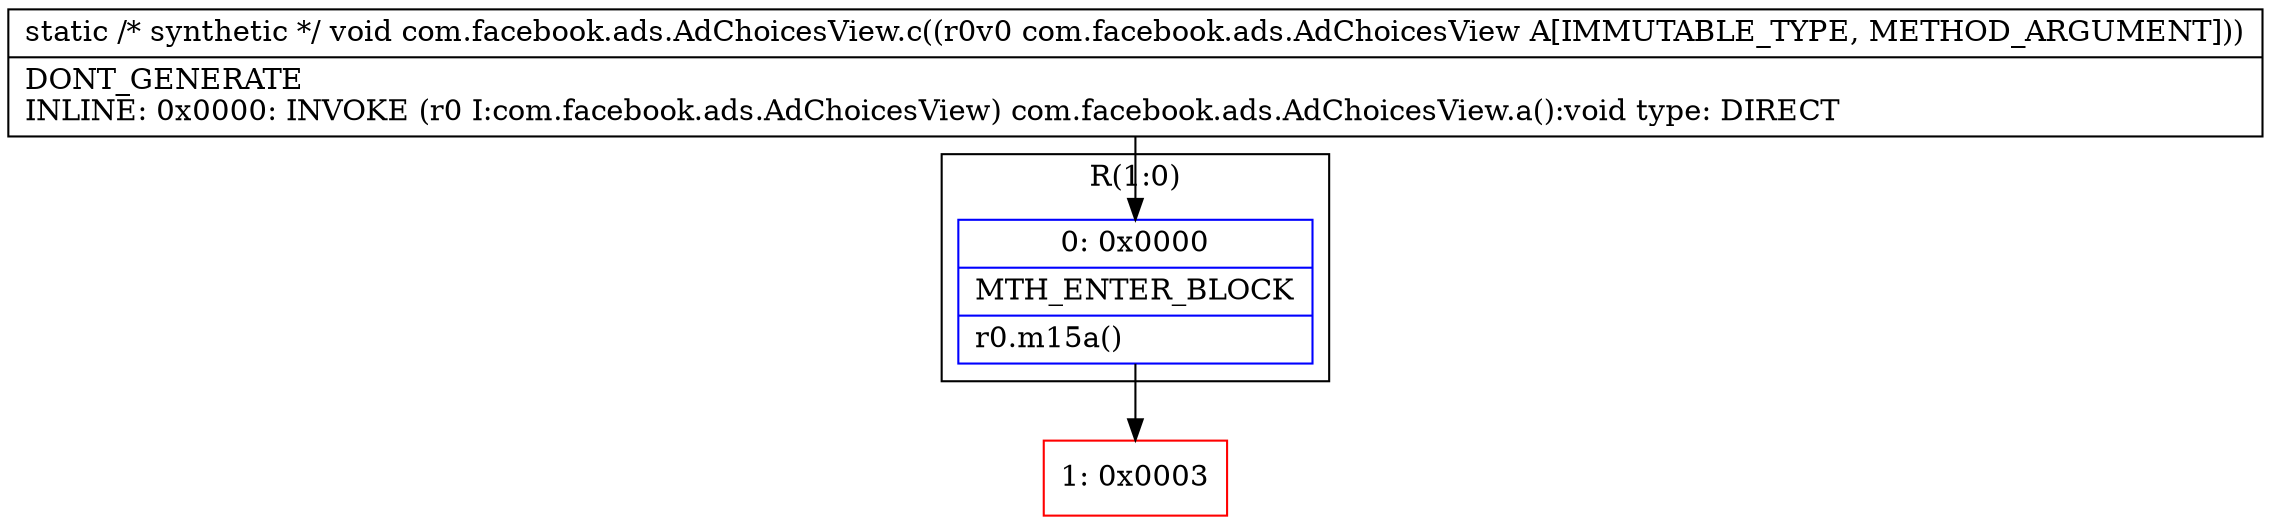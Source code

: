 digraph "CFG forcom.facebook.ads.AdChoicesView.c(Lcom\/facebook\/ads\/AdChoicesView;)V" {
subgraph cluster_Region_830336613 {
label = "R(1:0)";
node [shape=record,color=blue];
Node_0 [shape=record,label="{0\:\ 0x0000|MTH_ENTER_BLOCK\l|r0.m15a()\l}"];
}
Node_1 [shape=record,color=red,label="{1\:\ 0x0003}"];
MethodNode[shape=record,label="{static \/* synthetic *\/ void com.facebook.ads.AdChoicesView.c((r0v0 com.facebook.ads.AdChoicesView A[IMMUTABLE_TYPE, METHOD_ARGUMENT]))  | DONT_GENERATE\lINLINE: 0x0000: INVOKE  (r0 I:com.facebook.ads.AdChoicesView) com.facebook.ads.AdChoicesView.a():void type: DIRECT\l}"];
MethodNode -> Node_0;
Node_0 -> Node_1;
}

